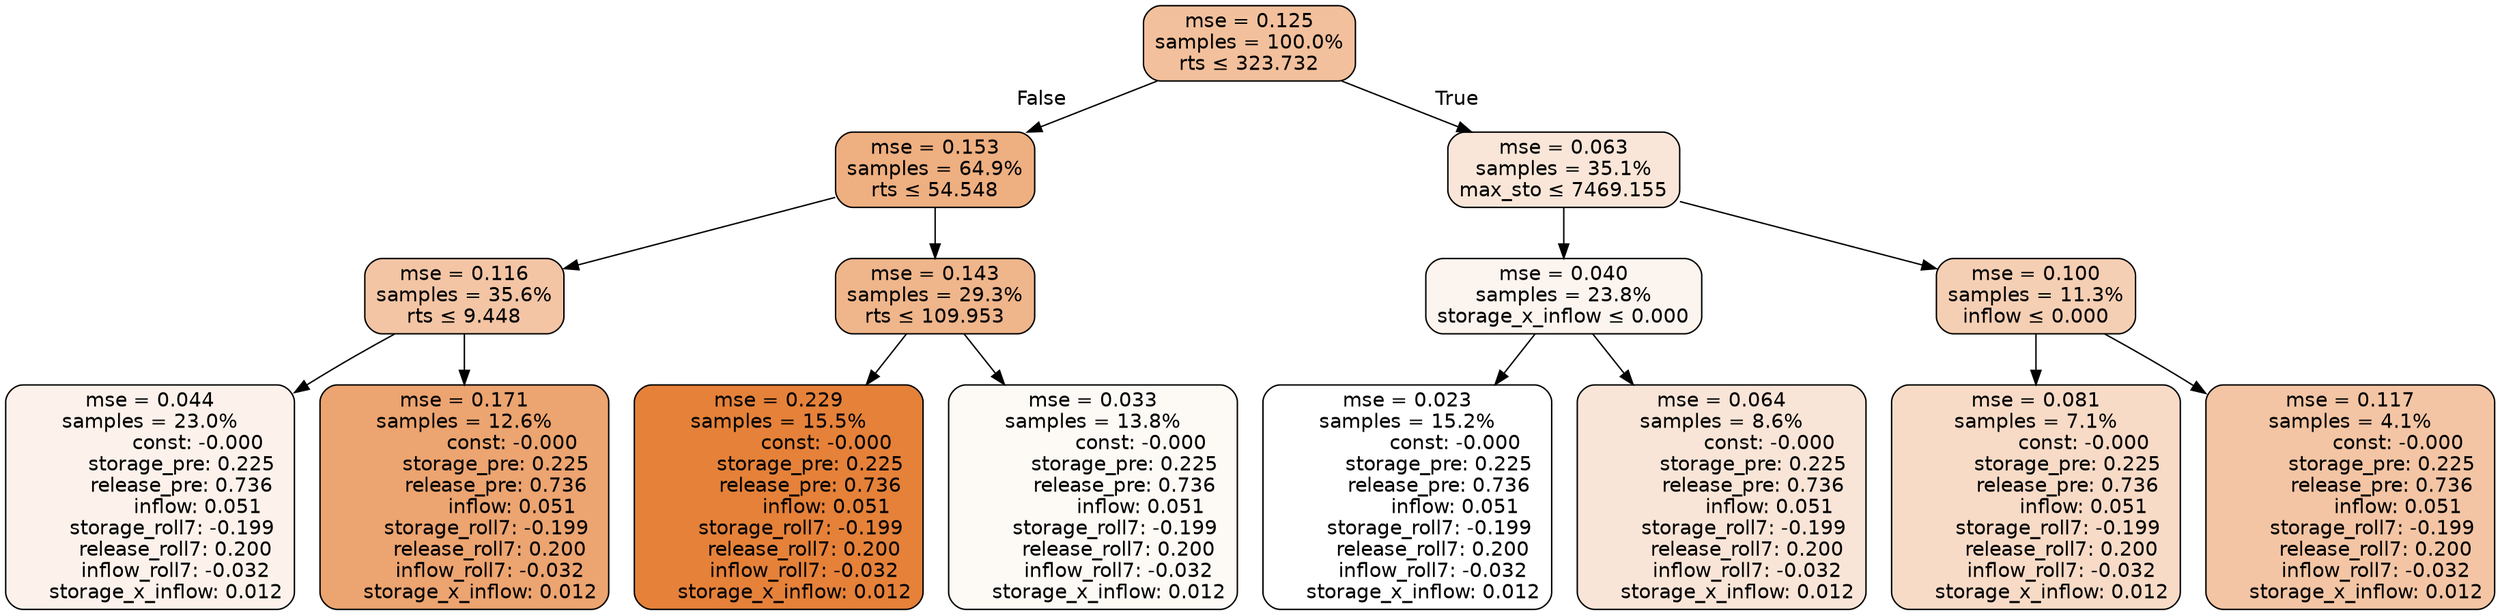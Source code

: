 digraph tree {
node [shape=rectangle, style="filled, rounded", color="black", fontname=helvetica] ;
edge [fontname=helvetica] ;
	"0" [label="mse = 0.125
samples = 100.0%
rts &le; 323.732", fillcolor="#f2c09c"]
	"1" [label="mse = 0.153
samples = 64.9%
rts &le; 54.548", fillcolor="#eeaf81"]
	"2" [label="mse = 0.116
samples = 35.6%
rts &le; 9.448", fillcolor="#f3c5a5"]
	"3" [label="mse = 0.044
samples = 23.0%
               const: -0.000
          storage_pre: 0.225
          release_pre: 0.736
               inflow: 0.051
       storage_roll7: -0.199
        release_roll7: 0.200
        inflow_roll7: -0.032
     storage_x_inflow: 0.012", fillcolor="#fcf2eb"]
	"4" [label="mse = 0.171
samples = 12.6%
               const: -0.000
          storage_pre: 0.225
          release_pre: 0.736
               inflow: 0.051
       storage_roll7: -0.199
        release_roll7: 0.200
        inflow_roll7: -0.032
     storage_x_inflow: 0.012", fillcolor="#eca470"]
	"5" [label="mse = 0.143
samples = 29.3%
rts &le; 109.953", fillcolor="#efb58b"]
	"6" [label="mse = 0.229
samples = 15.5%
               const: -0.000
          storage_pre: 0.225
          release_pre: 0.736
               inflow: 0.051
       storage_roll7: -0.199
        release_roll7: 0.200
        inflow_roll7: -0.032
     storage_x_inflow: 0.012", fillcolor="#e58139"]
	"7" [label="mse = 0.033
samples = 13.8%
               const: -0.000
          storage_pre: 0.225
          release_pre: 0.736
               inflow: 0.051
       storage_roll7: -0.199
        release_roll7: 0.200
        inflow_roll7: -0.032
     storage_x_inflow: 0.012", fillcolor="#fdf9f5"]
	"8" [label="mse = 0.063
samples = 35.1%
max_sto &le; 7469.155", fillcolor="#f9e6d8"]
	"9" [label="mse = 0.040
samples = 23.8%
storage_x_inflow &le; 0.000", fillcolor="#fcf4ee"]
	"10" [label="mse = 0.023
samples = 15.2%
               const: -0.000
          storage_pre: 0.225
          release_pre: 0.736
               inflow: 0.051
       storage_roll7: -0.199
        release_roll7: 0.200
        inflow_roll7: -0.032
     storage_x_inflow: 0.012", fillcolor="#ffffff"]
	"11" [label="mse = 0.064
samples = 8.6%
               const: -0.000
          storage_pre: 0.225
          release_pre: 0.736
               inflow: 0.051
       storage_roll7: -0.199
        release_roll7: 0.200
        inflow_roll7: -0.032
     storage_x_inflow: 0.012", fillcolor="#f9e5d7"]
	"12" [label="mse = 0.100
samples = 11.3%
inflow &le; 0.000", fillcolor="#f5cfb4"]
	"13" [label="mse = 0.081
samples = 7.1%
               const: -0.000
          storage_pre: 0.225
          release_pre: 0.736
               inflow: 0.051
       storage_roll7: -0.199
        release_roll7: 0.200
        inflow_roll7: -0.032
     storage_x_inflow: 0.012", fillcolor="#f7dbc7"]
	"14" [label="mse = 0.117
samples = 4.1%
               const: -0.000
          storage_pre: 0.225
          release_pre: 0.736
               inflow: 0.051
       storage_roll7: -0.199
        release_roll7: 0.200
        inflow_roll7: -0.032
     storage_x_inflow: 0.012", fillcolor="#f3c5a4"]

	"0" -> "1" [labeldistance=2.5, labelangle=45, headlabel="False"]
	"1" -> "2"
	"2" -> "3"
	"2" -> "4"
	"1" -> "5"
	"5" -> "6"
	"5" -> "7"
	"0" -> "8" [labeldistance=2.5, labelangle=-45, headlabel="True"]
	"8" -> "9"
	"9" -> "10"
	"9" -> "11"
	"8" -> "12"
	"12" -> "13"
	"12" -> "14"
}